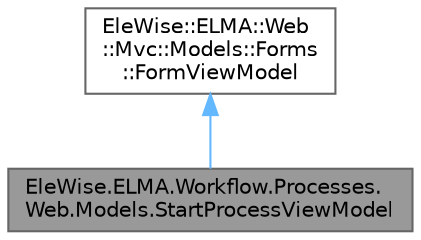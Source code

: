 digraph "EleWise.ELMA.Workflow.Processes.Web.Models.StartProcessViewModel"
{
 // LATEX_PDF_SIZE
  bgcolor="transparent";
  edge [fontname=Helvetica,fontsize=10,labelfontname=Helvetica,labelfontsize=10];
  node [fontname=Helvetica,fontsize=10,shape=box,height=0.2,width=0.4];
  Node1 [id="Node000001",label="EleWise.ELMA.Workflow.Processes.\lWeb.Models.StartProcessViewModel",height=0.2,width=0.4,color="gray40", fillcolor="grey60", style="filled", fontcolor="black",tooltip="Модель формы запуска процесса"];
  Node2 -> Node1 [id="edge1_Node000001_Node000002",dir="back",color="steelblue1",style="solid",tooltip=" "];
  Node2 [id="Node000002",label="EleWise::ELMA::Web\l::Mvc::Models::Forms\l::FormViewModel",height=0.2,width=0.4,color="gray40", fillcolor="white", style="filled",tooltip=" "];
}
